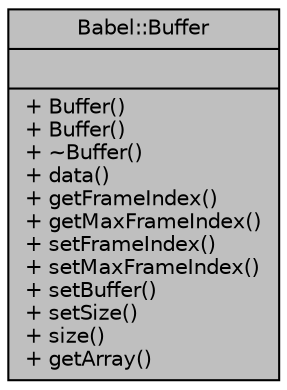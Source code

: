 digraph "Babel::Buffer"
{
 // LATEX_PDF_SIZE
  edge [fontname="Helvetica",fontsize="10",labelfontname="Helvetica",labelfontsize="10"];
  node [fontname="Helvetica",fontsize="10",shape=record];
  Node1 [label="{Babel::Buffer\n||+ Buffer()\l+ Buffer()\l+ ~Buffer()\l+ data()\l+ getFrameIndex()\l+ getMaxFrameIndex()\l+ setFrameIndex()\l+ setMaxFrameIndex()\l+ setBuffer()\l+ setSize()\l+ size()\l+ getArray()\l}",height=0.2,width=0.4,color="black", fillcolor="grey75", style="filled", fontcolor="black",tooltip=" "];
}
